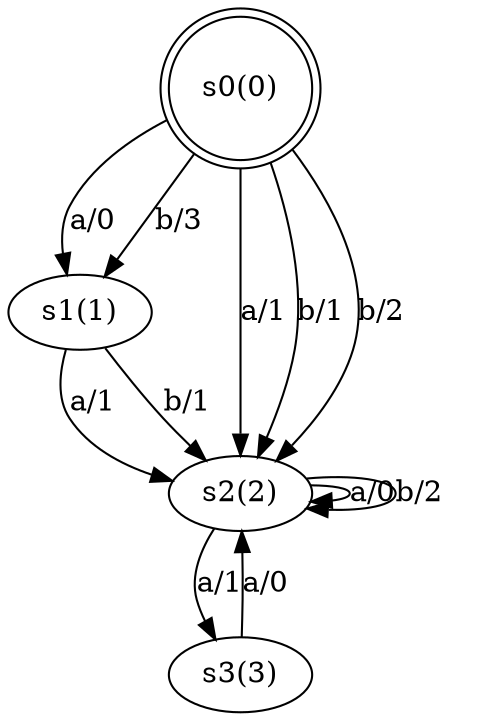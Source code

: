 digraph g {

node [shape = circle]


node [shape = doublecircle]
0[label="s0(0)"];

node [shape = ellipse]
1[label="s1(1)"];
2[label="s2(2)"];
3[label="s3(3)"];
0 -> 1[label="a/0"];  //s0 -> s1
0 -> 2[label="a/1"];  //s0 -> s2
0 -> 2[label="b/1"];  //s0 -> s2
0 -> 2[label="b/2"];  //s0 -> s2
0 -> 1[label="b/3"];  //s0 -> s1
1 -> 2[label="a/1"];  //s1 -> s2
1 -> 2[label="b/1"];  //s1 -> s2
2 -> 2[label="a/0"];  //s2 -> s2
2 -> 3[label="a/1"];  //s2 -> s3
2 -> 2[label="b/2"];  //s2 -> s2
3 -> 2[label="a/0"];  //s3 -> s2

}
